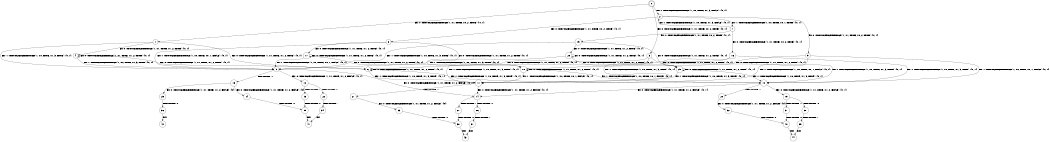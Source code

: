 digraph BCG {
size = "7, 10.5";
center = TRUE;
node [shape = circle];
0 [peripheries = 2];
0 -> 1 [label = "EX !0 !ATOMIC_EXCH_BRANCH (1, +1, TRUE, +0, 2, TRUE) !{0, 1}"];
0 -> 2 [label = "EX !1 !ATOMIC_EXCH_BRANCH (1, +0, TRUE, +1, 3, FALSE) !{0, 1}"];
0 -> 3 [label = "EX !0 !ATOMIC_EXCH_BRANCH (1, +1, TRUE, +0, 2, TRUE) !{0, 1}"];
1 -> 4 [label = "EX !0 !ATOMIC_EXCH_BRANCH (1, +1, TRUE, +1, 2, TRUE) !{0, 1}"];
1 -> 5 [label = "EX !1 !ATOMIC_EXCH_BRANCH (1, +0, TRUE, +1, 3, TRUE) !{0, 1}"];
1 -> 6 [label = "EX !0 !ATOMIC_EXCH_BRANCH (1, +1, TRUE, +1, 2, TRUE) !{0, 1}"];
2 -> 7 [label = "EX !1 !ATOMIC_EXCH_BRANCH (1, +0, TRUE, +0, 1, TRUE) !{0, 1}"];
2 -> 8 [label = "EX !0 !ATOMIC_EXCH_BRANCH (1, +1, TRUE, +0, 2, TRUE) !{0, 1}"];
2 -> 9 [label = "EX !0 !ATOMIC_EXCH_BRANCH (1, +1, TRUE, +0, 2, TRUE) !{0, 1}"];
3 -> 10 [label = "EX !1 !ATOMIC_EXCH_BRANCH (1, +0, TRUE, +1, 3, TRUE) !{0, 1}"];
3 -> 6 [label = "EX !0 !ATOMIC_EXCH_BRANCH (1, +1, TRUE, +1, 2, TRUE) !{0, 1}"];
3 -> 11 [label = "EX !1 !ATOMIC_EXCH_BRANCH (1, +0, TRUE, +1, 3, TRUE) !{0, 1}"];
4 -> 4 [label = "EX !0 !ATOMIC_EXCH_BRANCH (1, +1, TRUE, +1, 2, TRUE) !{0, 1}"];
4 -> 5 [label = "EX !1 !ATOMIC_EXCH_BRANCH (1, +0, TRUE, +1, 3, TRUE) !{0, 1}"];
4 -> 6 [label = "EX !0 !ATOMIC_EXCH_BRANCH (1, +1, TRUE, +1, 2, TRUE) !{0, 1}"];
5 -> 12 [label = "EX !0 !ATOMIC_EXCH_BRANCH (1, +1, TRUE, +1, 2, FALSE) !{0, 1}"];
5 -> 13 [label = "TERMINATE !1"];
5 -> 14 [label = "EX !0 !ATOMIC_EXCH_BRANCH (1, +1, TRUE, +1, 2, FALSE) !{0, 1}"];
6 -> 10 [label = "EX !1 !ATOMIC_EXCH_BRANCH (1, +0, TRUE, +1, 3, TRUE) !{0, 1}"];
6 -> 6 [label = "EX !0 !ATOMIC_EXCH_BRANCH (1, +1, TRUE, +1, 2, TRUE) !{0, 1}"];
6 -> 11 [label = "EX !1 !ATOMIC_EXCH_BRANCH (1, +0, TRUE, +1, 3, TRUE) !{0, 1}"];
7 -> 2 [label = "EX !1 !ATOMIC_EXCH_BRANCH (1, +0, TRUE, +1, 3, FALSE) !{0, 1}"];
7 -> 15 [label = "EX !0 !ATOMIC_EXCH_BRANCH (1, +1, TRUE, +0, 2, TRUE) !{0, 1}"];
7 -> 16 [label = "EX !0 !ATOMIC_EXCH_BRANCH (1, +1, TRUE, +0, 2, TRUE) !{0, 1}"];
8 -> 17 [label = "EX !0 !ATOMIC_EXCH_BRANCH (1, +1, TRUE, +1, 2, TRUE) !{0, 1}"];
8 -> 5 [label = "EX !1 !ATOMIC_EXCH_BRANCH (1, +0, TRUE, +0, 1, FALSE) !{0, 1}"];
8 -> 18 [label = "EX !0 !ATOMIC_EXCH_BRANCH (1, +1, TRUE, +1, 2, TRUE) !{0, 1}"];
9 -> 10 [label = "EX !1 !ATOMIC_EXCH_BRANCH (1, +0, TRUE, +0, 1, FALSE) !{0, 1}"];
9 -> 18 [label = "EX !0 !ATOMIC_EXCH_BRANCH (1, +1, TRUE, +1, 2, TRUE) !{0, 1}"];
9 -> 11 [label = "EX !1 !ATOMIC_EXCH_BRANCH (1, +0, TRUE, +0, 1, FALSE) !{0, 1}"];
10 -> 19 [label = "EX !0 !ATOMIC_EXCH_BRANCH (1, +1, TRUE, +1, 2, FALSE) !{0, 1}"];
10 -> 20 [label = "TERMINATE !1"];
10 -> 14 [label = "EX !0 !ATOMIC_EXCH_BRANCH (1, +1, TRUE, +1, 2, FALSE) !{0, 1}"];
11 -> 14 [label = "EX !0 !ATOMIC_EXCH_BRANCH (1, +1, TRUE, +1, 2, FALSE) !{0, 1}"];
11 -> 21 [label = "TERMINATE !1"];
12 -> 22 [label = "TERMINATE !0"];
12 -> 23 [label = "TERMINATE !1"];
13 -> 24 [label = "EX !0 !ATOMIC_EXCH_BRANCH (1, +1, TRUE, +1, 2, FALSE) !{0}"];
13 -> 25 [label = "EX !0 !ATOMIC_EXCH_BRANCH (1, +1, TRUE, +1, 2, FALSE) !{0}"];
14 -> 26 [label = "TERMINATE !0"];
14 -> 27 [label = "TERMINATE !1"];
15 -> 28 [label = "EX !0 !ATOMIC_EXCH_BRANCH (1, +1, TRUE, +1, 2, TRUE) !{0, 1}"];
15 -> 5 [label = "EX !1 !ATOMIC_EXCH_BRANCH (1, +0, TRUE, +1, 3, TRUE) !{0, 1}"];
15 -> 29 [label = "EX !0 !ATOMIC_EXCH_BRANCH (1, +1, TRUE, +1, 2, TRUE) !{0, 1}"];
16 -> 10 [label = "EX !1 !ATOMIC_EXCH_BRANCH (1, +0, TRUE, +1, 3, TRUE) !{0, 1}"];
16 -> 29 [label = "EX !0 !ATOMIC_EXCH_BRANCH (1, +1, TRUE, +1, 2, TRUE) !{0, 1}"];
16 -> 11 [label = "EX !1 !ATOMIC_EXCH_BRANCH (1, +0, TRUE, +1, 3, TRUE) !{0, 1}"];
17 -> 17 [label = "EX !0 !ATOMIC_EXCH_BRANCH (1, +1, TRUE, +1, 2, TRUE) !{0, 1}"];
17 -> 5 [label = "EX !1 !ATOMIC_EXCH_BRANCH (1, +0, TRUE, +0, 1, FALSE) !{0, 1}"];
17 -> 18 [label = "EX !0 !ATOMIC_EXCH_BRANCH (1, +1, TRUE, +1, 2, TRUE) !{0, 1}"];
18 -> 10 [label = "EX !1 !ATOMIC_EXCH_BRANCH (1, +0, TRUE, +0, 1, FALSE) !{0, 1}"];
18 -> 18 [label = "EX !0 !ATOMIC_EXCH_BRANCH (1, +1, TRUE, +1, 2, TRUE) !{0, 1}"];
18 -> 11 [label = "EX !1 !ATOMIC_EXCH_BRANCH (1, +0, TRUE, +0, 1, FALSE) !{0, 1}"];
19 -> 30 [label = "TERMINATE !0"];
19 -> 31 [label = "TERMINATE !1"];
20 -> 32 [label = "EX !0 !ATOMIC_EXCH_BRANCH (1, +1, TRUE, +1, 2, FALSE) !{0}"];
21 -> 33 [label = "EX !0 !ATOMIC_EXCH_BRANCH (1, +1, TRUE, +1, 2, FALSE) !{0}"];
22 -> 34 [label = "TERMINATE !1"];
23 -> 35 [label = "TERMINATE !0"];
24 -> 35 [label = "TERMINATE !0"];
25 -> 36 [label = "TERMINATE !0"];
26 -> 37 [label = "TERMINATE !1"];
27 -> 38 [label = "TERMINATE !0"];
28 -> 28 [label = "EX !0 !ATOMIC_EXCH_BRANCH (1, +1, TRUE, +1, 2, TRUE) !{0, 1}"];
28 -> 5 [label = "EX !1 !ATOMIC_EXCH_BRANCH (1, +0, TRUE, +1, 3, TRUE) !{0, 1}"];
28 -> 29 [label = "EX !0 !ATOMIC_EXCH_BRANCH (1, +1, TRUE, +1, 2, TRUE) !{0, 1}"];
29 -> 10 [label = "EX !1 !ATOMIC_EXCH_BRANCH (1, +0, TRUE, +1, 3, TRUE) !{0, 1}"];
29 -> 29 [label = "EX !0 !ATOMIC_EXCH_BRANCH (1, +1, TRUE, +1, 2, TRUE) !{0, 1}"];
29 -> 11 [label = "EX !1 !ATOMIC_EXCH_BRANCH (1, +0, TRUE, +1, 3, TRUE) !{0, 1}"];
30 -> 39 [label = "TERMINATE !1"];
31 -> 40 [label = "TERMINATE !0"];
32 -> 40 [label = "TERMINATE !0"];
33 -> 38 [label = "TERMINATE !0"];
34 -> 41 [label = "exit"];
35 -> 41 [label = "exit"];
36 -> 42 [label = "exit"];
37 -> 43 [label = "exit"];
38 -> 43 [label = "exit"];
39 -> 44 [label = "exit"];
40 -> 44 [label = "exit"];
}
